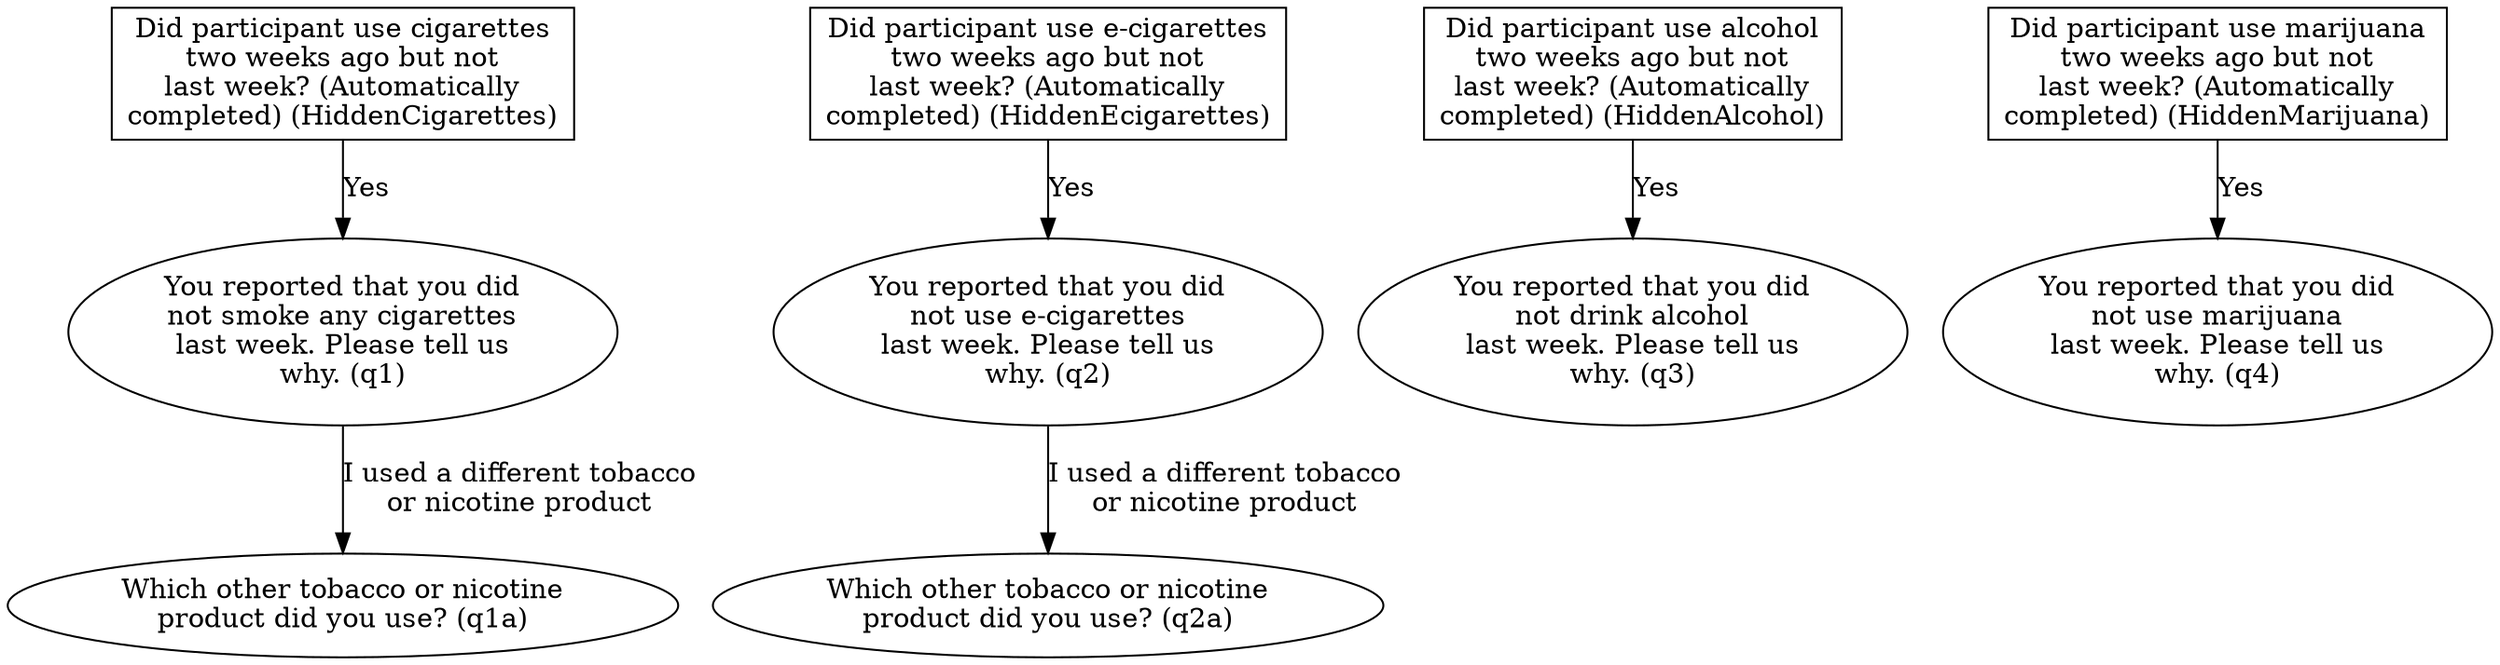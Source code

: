 digraph {
	//Nodes (Questions)
	HiddenCigarettes[label="Did participant use cigarettes\ntwo weeks ago but not\nlast week? (Automatically\ncompleted) (HiddenCigarettes)", shape=box]
	HiddenEcigarettes[label="Did participant use e-cigarettes\ntwo weeks ago but not\nlast week? (Automatically\ncompleted) (HiddenEcigarettes)", shape=box]
	HiddenAlcohol[label="Did participant use alcohol\ntwo weeks ago but not\nlast week? (Automatically\ncompleted) (HiddenAlcohol)", shape=box]
	HiddenMarijuana[label="Did participant use marijuana\ntwo weeks ago but not\nlast week? (Automatically\ncompleted) (HiddenMarijuana)", shape=box]

	q1[label="You reported that you did\nnot smoke any cigarettes\nlast week. Please tell us\nwhy. (q1)"]
	q1a[label="Which other tobacco or nicotine\nproduct did you use? (q1a)"]

	q2[label="You reported that you did\nnot use e-cigarettes\nlast week. Please tell us\nwhy. (q2)"]
	q2a[label="Which other tobacco or nicotine\nproduct did you use? (q2a)"]

	q3[label="You reported that you did\nnot drink alcohol\nlast week. Please tell us\nwhy. (q3)"]

	q4[label="You reported that you did\nnot use marijuana\nlast week. Please tell us\nwhy. (q4)"]

	//Edges (Routing Logic)
	HiddenCigarettes -> q1[label="Yes"]
	q1 -> q1a[label="I used a different tobacco\nor nicotine product"]

	HiddenEcigarettes -> q2[label="Yes"]
	q2 -> q2a[label="I used a different tobacco\nor nicotine product"]

	HiddenAlcohol -> q3[label="Yes"]

	HiddenMarijuana -> q4[label="Yes"]
}